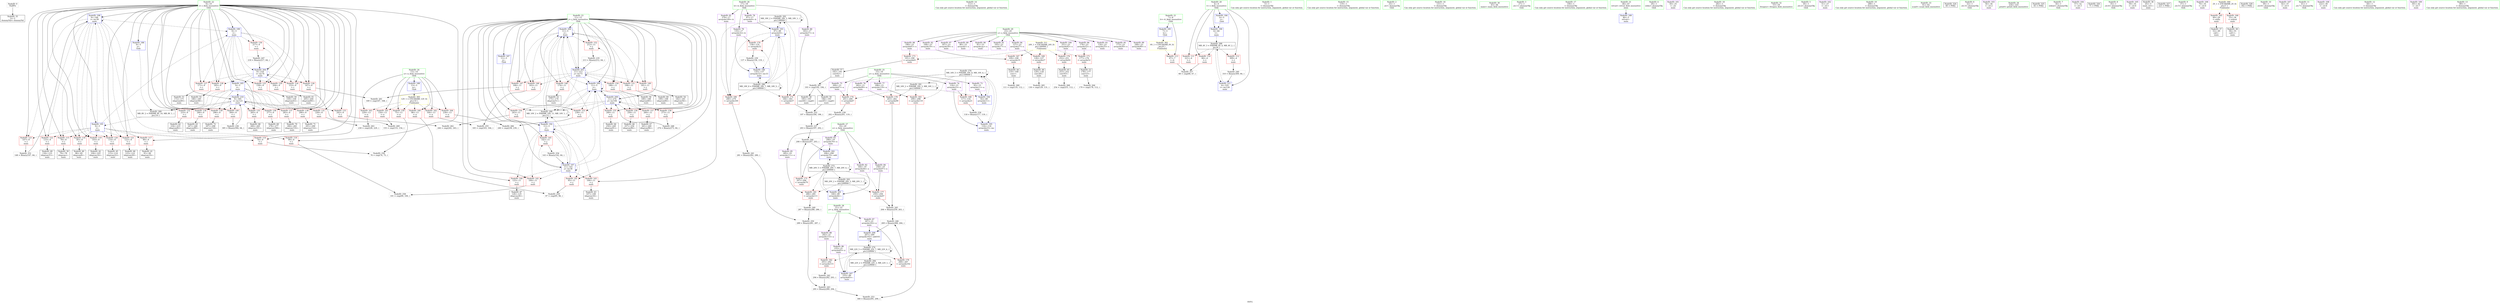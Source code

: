 digraph "SVFG" {
	label="SVFG";

	Node0x55d3914adc20 [shape=record,color=grey,label="{NodeID: 0\nNullPtr}"];
	Node0x55d3914adc20 -> Node0x55d39148fc40[style=solid];
	Node0x55d3914be580 [shape=record,color=grey,label="{NodeID: 263\n230 = cmp(228, 229, )\n}"];
	Node0x55d3914b6ec0 [shape=record,color=red,label="{NodeID: 180\n280\<--279\n\<--arrayidx109\nmain\n}"];
	Node0x55d3914b6ec0 -> Node0x55d3914b30b0[style=solid];
	Node0x55d3914ae410 [shape=record,color=purple,label="{NodeID: 97\n187\<--23\narrayidx59\<--s\nmain\n}"];
	Node0x55d39148bc50 [shape=record,color=green,label="{NodeID: 14\n112\<--1\n\<--dummyObj\nCan only get source location for instruction, argument, global var or function.}"];
	Node0x55d3914b1c00 [shape=record,color=blue,label="{NodeID: 194\n92\<--89\narrayidx11\<--\nmain\n}"];
	Node0x55d3914b1c00 -> Node0x55d3914c9fa0[style=dashed];
	Node0x55d3914aef70 [shape=record,color=red,label="{NodeID: 111\n221\<--4\n\<--t\nmain\n}"];
	Node0x55d39148f570 [shape=record,color=green,label="{NodeID: 28\n21\<--22\ny\<--y_field_insensitive\nGlob }"];
	Node0x55d39148f570 -> Node0x55d3914b1240[style=solid];
	Node0x55d39148f570 -> Node0x55d3914b1310[style=solid];
	Node0x55d39148f570 -> Node0x55d3914b13e0[style=solid];
	Node0x55d3914ceaa0 [shape=record,color=black,label="{NodeID: 291\nMR_16V_2 = PHI(MR_16V_3, MR_16V_1, )\npts\{160000 \}\n}"];
	Node0x55d3914ceaa0 -> Node0x55d3914b69e0[style=dashed];
	Node0x55d3914ceaa0 -> Node0x55d3914b6d20[style=dashed];
	Node0x55d3914ceaa0 -> Node0x55d3914b7130[style=dashed];
	Node0x55d3914ceaa0 -> Node0x55d3914b1c00[style=dashed];
	Node0x55d3914ceaa0 -> Node0x55d3914ceaa0[style=dashed];
	Node0x55d3914b2760 [shape=record,color=blue,label="{NodeID: 208\n267\<--269\narrayidx102\<--add103\nmain\n}"];
	Node0x55d3914b2760 -> Node0x55d3914c95a0[style=dashed];
	Node0x55d3914b4210 [shape=record,color=red,label="{NodeID: 125\n158\<--9\n\<--i\nmain\n}"];
	Node0x55d3914b4210 -> Node0x55d3914af500[style=solid];
	Node0x55d3914ade60 [shape=record,color=black,label="{NodeID: 42\n104\<--103\nidxprom16\<--\nmain\n}"];
	Node0x55d3914d2a40 [shape=record,color=yellow,style=double,label="{NodeID: 305\n12V_1 = ENCHI(MR_12V_0)\npts\{14 \}\nFun[main]}"];
	Node0x55d3914d2a40 -> Node0x55d3914b5db0[style=dashed];
	Node0x55d3914d2a40 -> Node0x55d3914b5e80[style=dashed];
	Node0x55d3914d2a40 -> Node0x55d3914b5f50[style=dashed];
	Node0x55d3914d2a40 -> Node0x55d3914b6020[style=dashed];
	Node0x55d3914d2a40 -> Node0x55d3914b60f0[style=dashed];
	Node0x55d3914d2a40 -> Node0x55d3914b61c0[style=dashed];
	Node0x55d3914b4d70 [shape=record,color=red,label="{NodeID: 139\n296\<--9\n\<--i\nmain\n}"];
	Node0x55d3914b4d70 -> Node0x55d3914b06e0[style=solid];
	Node0x55d3914af9e0 [shape=record,color=black,label="{NodeID: 56\n189\<--188\nidxprom60\<--\nmain\n}"];
	Node0x55d3914bacf0 [shape=record,color=grey,label="{NodeID: 236\n305 = Binary(304, 64, )\n}"];
	Node0x55d3914bacf0 -> Node0x55d3914b2900[style=solid];
	Node0x55d3914b58d0 [shape=record,color=red,label="{NodeID: 153\n238\<--11\n\<--j\nmain\n}"];
	Node0x55d3914b58d0 -> Node0x55d3914bea00[style=solid];
	Node0x55d3914b0540 [shape=record,color=black,label="{NodeID: 70\n284\<--283\nidxprom110\<--\nmain\n}"];
	Node0x55d3914bd200 [shape=record,color=grey,label="{NodeID: 250\n289 = Binary(281, 287, )\n}"];
	Node0x55d3914bd200 -> Node0x55d3914b33b0[style=solid];
	Node0x55d3914b6430 [shape=record,color=red,label="{NodeID: 167\n109\<--108\n\<--arrayidx19\nmain\n}"];
	Node0x55d3914b6430 -> Node0x55d3914ae000[style=solid];
	Node0x55d3914b10a0 [shape=record,color=purple,label="{NodeID: 84\n258\<--19\narrayidx97\<--x\nmain\n}"];
	Node0x55d3914b10a0 -> Node0x55d3914b6c50[style=solid];
	Node0x55d39148e7a0 [shape=record,color=green,label="{NodeID: 1\n5\<--1\n\<--dummyObj\nCan only get source location for instruction, argument, global var or function.}"];
	Node0x55d3914be700 [shape=record,color=grey,label="{NodeID: 264\n179 = cmp(178, 112, )\n}"];
	Node0x55d3914b6f90 [shape=record,color=red,label="{NodeID: 181\n286\<--285\n\<--arrayidx111\nmain\n}"];
	Node0x55d3914b6f90 -> Node0x55d3914bd080[style=solid];
	Node0x55d3914ae4e0 [shape=record,color=purple,label="{NodeID: 98\n190\<--23\narrayidx61\<--s\nmain\n}"];
	Node0x55d3914ae4e0 -> Node0x55d3914b6910[style=solid];
	Node0x55d39148bd50 [shape=record,color=green,label="{NodeID: 15\n119\<--1\n\<--dummyObj\nCan only get source location for instruction, argument, global var or function.}"];
	Node0x55d3914b1cd0 [shape=record,color=blue,label="{NodeID: 195\n116\<--118\narrayidx23\<--inc\nmain\n}"];
	Node0x55d3914b1cd0 -> Node0x55d3914c9fa0[style=dashed];
	Node0x55d3914af040 [shape=record,color=red,label="{NodeID: 112\n309\<--4\n\<--t\nmain\n}"];
	Node0x55d3914af040 -> Node0x55d3914b2f30[style=solid];
	Node0x55d39148f670 [shape=record,color=green,label="{NodeID: 29\n23\<--24\ns\<--s_field_insensitive\nGlob }"];
	Node0x55d39148f670 -> Node0x55d3914b14b0[style=solid];
	Node0x55d39148f670 -> Node0x55d3914b1580[style=solid];
	Node0x55d39148f670 -> Node0x55d3914b1650[style=solid];
	Node0x55d39148f670 -> Node0x55d3914b1720[style=solid];
	Node0x55d39148f670 -> Node0x55d3914b17f0[style=solid];
	Node0x55d39148f670 -> Node0x55d3914b18c0[style=solid];
	Node0x55d39148f670 -> Node0x55d3914b1990[style=solid];
	Node0x55d39148f670 -> Node0x55d3914ae340[style=solid];
	Node0x55d39148f670 -> Node0x55d3914ae410[style=solid];
	Node0x55d39148f670 -> Node0x55d3914ae4e0[style=solid];
	Node0x55d39148f670 -> Node0x55d3914ae5b0[style=solid];
	Node0x55d39148f670 -> Node0x55d3914ae680[style=solid];
	Node0x55d3914cefa0 [shape=record,color=black,label="{NodeID: 292\nMR_18V_2 = PHI(MR_18V_3, MR_18V_1, )\npts\{180000 \}\n}"];
	Node0x55d3914cefa0 -> Node0x55d3914b6840[style=dashed];
	Node0x55d3914cefa0 -> Node0x55d3914b6ec0[style=dashed];
	Node0x55d3914cefa0 -> Node0x55d3914b1b30[style=dashed];
	Node0x55d3914cefa0 -> Node0x55d3914cefa0[style=dashed];
	Node0x55d3914b2830 [shape=record,color=blue,label="{NodeID: 209\n11\<--274\nj\<--inc106\nmain\n}"];
	Node0x55d3914b2830 -> Node0x55d3914b58d0[style=dashed];
	Node0x55d3914b2830 -> Node0x55d3914b59a0[style=dashed];
	Node0x55d3914b2830 -> Node0x55d3914b5a70[style=dashed];
	Node0x55d3914b2830 -> Node0x55d3914b5b40[style=dashed];
	Node0x55d3914b2830 -> Node0x55d3914b5c10[style=dashed];
	Node0x55d3914b2830 -> Node0x55d3914b5ce0[style=dashed];
	Node0x55d3914b2830 -> Node0x55d3914b25c0[style=dashed];
	Node0x55d3914b2830 -> Node0x55d3914b2830[style=dashed];
	Node0x55d3914b2830 -> Node0x55d3914ce5a0[style=dashed];
	Node0x55d3914b42e0 [shape=record,color=red,label="{NodeID: 126\n167\<--9\n\<--i\nmain\n}"];
	Node0x55d3914b42e0 -> Node0x55d3914be280[style=solid];
	Node0x55d3914adf30 [shape=record,color=black,label="{NodeID: 43\n107\<--106\nidxprom18\<--\nmain\n}"];
	Node0x55d3914b4e40 [shape=record,color=red,label="{NodeID: 140\n304\<--9\n\<--i\nmain\n}"];
	Node0x55d3914b4e40 -> Node0x55d3914bacf0[style=solid];
	Node0x55d3914afab0 [shape=record,color=black,label="{NodeID: 57\n192\<--191\nconv62\<--\nmain\n}"];
	Node0x55d3914afab0 -> Node0x55d3914beb80[style=solid];
	Node0x55d3914b2ab0 [shape=record,color=grey,label="{NodeID: 237\n203 = Binary(197, 202, )\n}"];
	Node0x55d3914b2ab0 -> Node0x55d3914b3530[style=solid];
	Node0x55d3914b59a0 [shape=record,color=red,label="{NodeID: 154\n243\<--11\n\<--j\nmain\n}"];
	Node0x55d3914b59a0 -> Node0x55d3914be400[style=solid];
	Node0x55d3914b0610 [shape=record,color=black,label="{NodeID: 71\n291\<--290\nidxprom114\<--\nmain\n}"];
	Node0x55d3914bd380 [shape=record,color=grey,label="{NodeID: 251\n148 = Binary(147, 64, )\n}"];
	Node0x55d3914bd380 -> Node0x55d3914b1f40[style=solid];
	Node0x55d3914b6500 [shape=record,color=red,label="{NodeID: 168\n117\<--116\n\<--arrayidx23\nmain\n}"];
	Node0x55d3914b6500 -> Node0x55d3914ba9f0[style=solid];
	Node0x55d3914b1170 [shape=record,color=purple,label="{NodeID: 85\n285\<--19\narrayidx111\<--x\nmain\n}"];
	Node0x55d3914b1170 -> Node0x55d3914b6f90[style=solid];
	Node0x55d39148ebc0 [shape=record,color=green,label="{NodeID: 2\n25\<--1\n.str\<--dummyObj\nGlob }"];
	Node0x55d3914be880 [shape=record,color=grey,label="{NodeID: 265\n130 = cmp(129, 131, )\n}"];
	Node0x55d3914b7060 [shape=record,color=red,label="{NodeID: 182\n293\<--292\n\<--arrayidx115\nmain\n}"];
	Node0x55d3914b7060 -> Node0x55d3914b3230[style=solid];
	Node0x55d3914ae5b0 [shape=record,color=purple,label="{NodeID: 99\n248\<--23\narrayidx90\<--s\nmain\n}"];
	Node0x55d39148be50 [shape=record,color=green,label="{NodeID: 16\n131\<--1\n\<--dummyObj\nCan only get source location for instruction, argument, global var or function.}"];
	Node0x55d3914b1da0 [shape=record,color=blue,label="{NodeID: 196\n135\<--137\narrayidx32\<--inc33\nmain\n}"];
	Node0x55d3914b1da0 -> Node0x55d3914d07a0[style=dashed];
	Node0x55d3914af110 [shape=record,color=red,label="{NodeID: 113\n67\<--7\n\<--tt\nmain\n}"];
	Node0x55d3914af110 -> Node0x55d3914bdc80[style=solid];
	Node0x55d39148f770 [shape=record,color=green,label="{NodeID: 30\n43\<--44\nmain\<--main_field_insensitive\n}"];
	Node0x55d3914cf4a0 [shape=record,color=black,label="{NodeID: 293\nMR_20V_2 = PHI(MR_20V_3, MR_20V_1, )\npts\{200000 \}\n}"];
	Node0x55d3914cf4a0 -> Node0x55d3914b6c50[style=dashed];
	Node0x55d3914cf4a0 -> Node0x55d3914b6f90[style=dashed];
	Node0x55d3914cf4a0 -> Node0x55d3914b21b0[style=dashed];
	Node0x55d3914cf4a0 -> Node0x55d3914cf4a0[style=dashed];
	Node0x55d3914b2900 [shape=record,color=blue,label="{NodeID: 210\n9\<--305\ni\<--inc123\nmain\n}"];
	Node0x55d3914b2900 -> Node0x55d3914b46f0[style=dashed];
	Node0x55d3914b2900 -> Node0x55d3914b47c0[style=dashed];
	Node0x55d3914b2900 -> Node0x55d3914b4890[style=dashed];
	Node0x55d3914b2900 -> Node0x55d3914b4960[style=dashed];
	Node0x55d3914b2900 -> Node0x55d3914b4a30[style=dashed];
	Node0x55d3914b2900 -> Node0x55d3914b4b00[style=dashed];
	Node0x55d3914b2900 -> Node0x55d3914b4bd0[style=dashed];
	Node0x55d3914b2900 -> Node0x55d3914b4ca0[style=dashed];
	Node0x55d3914b2900 -> Node0x55d3914b4d70[style=dashed];
	Node0x55d3914b2900 -> Node0x55d3914b4e40[style=dashed];
	Node0x55d3914b2900 -> Node0x55d3914b2900[style=dashed];
	Node0x55d3914b2900 -> Node0x55d3914ce0a0[style=dashed];
	Node0x55d3914b43b0 [shape=record,color=red,label="{NodeID: 127\n171\<--9\n\<--i\nmain\n}"];
	Node0x55d3914b43b0 -> Node0x55d3914af5d0[style=solid];
	Node0x55d3914ae000 [shape=record,color=black,label="{NodeID: 44\n110\<--109\nconv\<--\nmain\n}"];
	Node0x55d3914ae000 -> Node0x55d3914be100[style=solid];
	Node0x55d3914b4f10 [shape=record,color=red,label="{NodeID: 141\n95\<--11\n\<--j\nmain\n}"];
	Node0x55d3914b4f10 -> Node0x55d3914bdf80[style=solid];
	Node0x55d3914afb80 [shape=record,color=black,label="{NodeID: 58\n195\<--193\nconv64\<--cmp63\nmain\n}"];
	Node0x55d3914b2c30 [shape=record,color=grey,label="{NodeID: 238\n202 = Binary(201, 119, )\n}"];
	Node0x55d3914b2c30 -> Node0x55d3914b2ab0[style=solid];
	Node0x55d3914b5a70 [shape=record,color=red,label="{NodeID: 155\n249\<--11\n\<--j\nmain\n}"];
	Node0x55d3914b5a70 -> Node0x55d3914b0060[style=solid];
	Node0x55d3914b06e0 [shape=record,color=black,label="{NodeID: 72\n297\<--296\nidxprom118\<--\nmain\n}"];
	Node0x55d3914bd500 [shape=record,color=grey,label="{NodeID: 252\n197 = Binary(184, 196, )\n}"];
	Node0x55d3914bd500 -> Node0x55d3914b2ab0[style=solid];
	Node0x55d3914b65d0 [shape=record,color=red,label="{NodeID: 169\n128\<--127\n\<--arrayidx27\nmain\n}"];
	Node0x55d3914b65d0 -> Node0x55d3914af360[style=solid];
	Node0x55d3914b1240 [shape=record,color=purple,label="{NodeID: 86\n235\<--21\narrayidx83\<--y\nmain\n}"];
	Node0x55d3914b1240 -> Node0x55d3914b2690[style=solid];
	Node0x55d3914ad340 [shape=record,color=green,label="{NodeID: 3\n27\<--1\n.str.1\<--dummyObj\nGlob }"];
	Node0x55d3914bea00 [shape=record,color=grey,label="{NodeID: 266\n240 = cmp(238, 239, )\n}"];
	Node0x55d3914b7130 [shape=record,color=red,label="{NodeID: 183\n299\<--298\n\<--arrayidx119\nmain\n}"];
	Node0x55d3914b7130 -> Node0x55d3914bd680[style=solid];
	Node0x55d3914ae680 [shape=record,color=purple,label="{NodeID: 100\n251\<--23\narrayidx92\<--s\nmain\n}"];
	Node0x55d3914ae680 -> Node0x55d3914b6b80[style=solid];
	Node0x55d39148bf50 [shape=record,color=green,label="{NodeID: 17\n194\<--1\n\<--dummyObj\nCan only get source location for instruction, argument, global var or function.}"];
	Node0x55d3914b1e70 [shape=record,color=blue,label="{NodeID: 197\n11\<--143\nj\<--inc36\nmain\n}"];
	Node0x55d3914b1e70 -> Node0x55d3914b4f10[style=dashed];
	Node0x55d3914b1e70 -> Node0x55d3914b4fe0[style=dashed];
	Node0x55d3914b1e70 -> Node0x55d3914b50b0[style=dashed];
	Node0x55d3914b1e70 -> Node0x55d3914b5180[style=dashed];
	Node0x55d3914b1e70 -> Node0x55d3914b5250[style=dashed];
	Node0x55d3914b1e70 -> Node0x55d3914b1a60[style=dashed];
	Node0x55d3914b1e70 -> Node0x55d3914b1e70[style=dashed];
	Node0x55d3914b1e70 -> Node0x55d3914b20e0[style=dashed];
	Node0x55d3914b1e70 -> Node0x55d3914b25c0[style=dashed];
	Node0x55d3914b1e70 -> Node0x55d3914ce5a0[style=dashed];
	Node0x55d3914af1e0 [shape=record,color=red,label="{NodeID: 114\n74\<--9\n\<--i\nmain\n}"];
	Node0x55d3914af1e0 -> Node0x55d3914bdb00[style=solid];
	Node0x55d39148f870 [shape=record,color=green,label="{NodeID: 31\n46\<--47\nretval\<--retval_field_insensitive\nmain\n}"];
	Node0x55d39148f870 -> Node0x55d3914b76a0[style=solid];
	Node0x55d3914cf9a0 [shape=record,color=black,label="{NodeID: 294\nMR_22V_2 = PHI(MR_22V_3, MR_22V_1, )\npts\{220000 \}\n}"];
	Node0x55d3914cf9a0 -> Node0x55d3914b2690[style=dashed];
	Node0x55d3914cf9a0 -> Node0x55d3914cf9a0[style=dashed];
	Node0x55d3914b29d0 [shape=record,color=blue,label="{NodeID: 211\n4\<--310\nt\<--inc126\nmain\n}"];
	Node0x55d3914b29d0 -> Node0x55d3914cdba0[style=dashed];
	Node0x55d3914b4480 [shape=record,color=red,label="{NodeID: 128\n185\<--9\n\<--i\nmain\n}"];
	Node0x55d3914b4480 -> Node0x55d3914af910[style=solid];
	Node0x55d3914ae0d0 [shape=record,color=black,label="{NodeID: 45\n115\<--114\nidxprom22\<--\nmain\n}"];
	Node0x55d3914b4fe0 [shape=record,color=red,label="{NodeID: 142\n100\<--11\n\<--j\nmain\n}"];
	Node0x55d3914b4fe0 -> Node0x55d3914bde00[style=solid];
	Node0x55d3914afc50 [shape=record,color=black,label="{NodeID: 59\n196\<--193\nconv65\<--cmp63\nmain\n}"];
	Node0x55d3914afc50 -> Node0x55d3914bd500[style=solid];
	Node0x55d3914b2db0 [shape=record,color=grey,label="{NodeID: 239\n137 = Binary(136, 119, )\n}"];
	Node0x55d3914b2db0 -> Node0x55d3914b1da0[style=solid];
	Node0x55d3914b5b40 [shape=record,color=red,label="{NodeID: 156\n256\<--11\n\<--j\nmain\n}"];
	Node0x55d3914b5b40 -> Node0x55d3914b0200[style=solid];
	Node0x55d3914b07b0 [shape=record,color=purple,label="{NodeID: 73\n92\<--15\narrayidx11\<--a\nmain\n}"];
	Node0x55d3914b07b0 -> Node0x55d3914b1c00[style=solid];
	Node0x55d3914bd680 [shape=record,color=grey,label="{NodeID: 253\n300 = Binary(295, 299, )\n}"];
	Node0x55d3914b66a0 [shape=record,color=red,label="{NodeID: 170\n136\<--135\n\<--arrayidx32\nmain\n}"];
	Node0x55d3914b66a0 -> Node0x55d3914b2db0[style=solid];
	Node0x55d3914b1310 [shape=record,color=purple,label="{NodeID: 87\n267\<--21\narrayidx102\<--y\nmain\n}"];
	Node0x55d3914b1310 -> Node0x55d3914b6df0[style=solid];
	Node0x55d3914b1310 -> Node0x55d3914b2760[style=solid];
	Node0x55d3914907d0 [shape=record,color=green,label="{NodeID: 4\n29\<--1\nstdin\<--dummyObj\nGlob }"];
	Node0x55d3914beb80 [shape=record,color=grey,label="{NodeID: 267\n193 = cmp(192, 194, )\n}"];
	Node0x55d3914beb80 -> Node0x55d3914afb80[style=solid];
	Node0x55d3914beb80 -> Node0x55d3914afc50[style=solid];
	Node0x55d3914b7200 [shape=record,color=blue,label="{NodeID: 184\n4\<--5\nt\<--\nGlob }"];
	Node0x55d3914b7200 -> Node0x55d3914b7770[style=dashed];
	Node0x55d3914ae750 [shape=record,color=purple,label="{NodeID: 101\n50\<--25\n\<--.str\nmain\n}"];
	Node0x55d39148c050 [shape=record,color=green,label="{NodeID: 18\n282\<--1\n\<--dummyObj\nCan only get source location for instruction, argument, global var or function.}"];
	Node0x55d3914b1f40 [shape=record,color=blue,label="{NodeID: 198\n9\<--148\ni\<--inc38\nmain\n}"];
	Node0x55d3914b1f40 -> Node0x55d3914af1e0[style=dashed];
	Node0x55d3914b1f40 -> Node0x55d3914af2b0[style=dashed];
	Node0x55d3914b1f40 -> Node0x55d3914b3ac0[style=dashed];
	Node0x55d3914b1f40 -> Node0x55d3914b3b90[style=dashed];
	Node0x55d3914b1f40 -> Node0x55d3914b3c60[style=dashed];
	Node0x55d3914b1f40 -> Node0x55d3914b3d30[style=dashed];
	Node0x55d3914b1f40 -> Node0x55d3914b3e00[style=dashed];
	Node0x55d3914b1f40 -> Node0x55d3914b3ed0[style=dashed];
	Node0x55d3914b1f40 -> Node0x55d3914b3fa0[style=dashed];
	Node0x55d3914b1f40 -> Node0x55d3914b4070[style=dashed];
	Node0x55d3914b1f40 -> Node0x55d3914b1f40[style=dashed];
	Node0x55d3914b1f40 -> Node0x55d3914b2010[style=dashed];
	Node0x55d3914af2b0 [shape=record,color=red,label="{NodeID: 115\n78\<--9\n\<--i\nmain\n}"];
	Node0x55d3914af2b0 -> Node0x55d3914adcb0[style=solid];
	Node0x55d39148f940 [shape=record,color=green,label="{NodeID: 32\n53\<--54\nfreopen\<--freopen_field_insensitive\n}"];
	Node0x55d3914b4550 [shape=record,color=red,label="{NodeID: 129\n204\<--9\n\<--i\nmain\n}"];
	Node0x55d3914b4550 -> Node0x55d3914afdf0[style=solid];
	Node0x55d3914ae1a0 [shape=record,color=black,label="{NodeID: 46\n123\<--122\nidxprom24\<--\nmain\n}"];
	Node0x55d3914b50b0 [shape=record,color=red,label="{NodeID: 143\n106\<--11\n\<--j\nmain\n}"];
	Node0x55d3914b50b0 -> Node0x55d3914adf30[style=solid];
	Node0x55d3914afd20 [shape=record,color=black,label="{NodeID: 60\n199\<--198\nidxprom66\<--\nmain\n}"];
	Node0x55d3914b2f30 [shape=record,color=grey,label="{NodeID: 240\n310 = Binary(309, 64, )\n}"];
	Node0x55d3914b2f30 -> Node0x55d3914b29d0[style=solid];
	Node0x55d3914b5c10 [shape=record,color=red,label="{NodeID: 157\n260\<--11\n\<--j\nmain\n}"];
	Node0x55d3914b5c10 -> Node0x55d3914b02d0[style=solid];
	Node0x55d3914b0880 [shape=record,color=purple,label="{NodeID: 74\n116\<--15\narrayidx23\<--a\nmain\n}"];
	Node0x55d3914b0880 -> Node0x55d3914b6500[style=solid];
	Node0x55d3914b0880 -> Node0x55d3914b1cd0[style=solid];
	Node0x55d3914bd800 [shape=record,color=grey,label="{NodeID: 254\n143 = Binary(142, 64, )\n}"];
	Node0x55d3914bd800 -> Node0x55d3914b1e70[style=solid];
	Node0x55d3914b6770 [shape=record,color=red,label="{NodeID: 171\n177\<--176\n\<--arrayidx52\nmain\n}"];
	Node0x55d3914b6770 -> Node0x55d3914af770[style=solid];
	Node0x55d3914b13e0 [shape=record,color=purple,label="{NodeID: 88\n292\<--21\narrayidx115\<--y\nmain\n}"];
	Node0x55d3914b13e0 -> Node0x55d3914b7060[style=solid];
	Node0x55d391490860 [shape=record,color=green,label="{NodeID: 5\n30\<--1\n.str.2\<--dummyObj\nGlob }"];
	Node0x55d3914bed00 [shape=record,color=grey,label="{NodeID: 268\n254 = cmp(253, 112, )\n}"];
	Node0x55d3914b72d0 [shape=record,color=blue,label="{NodeID: 185\n7\<--5\ntt\<--\nGlob }"];
	Node0x55d3914b72d0 -> Node0x55d3914d27a0[style=dashed];
	Node0x55d3914ae820 [shape=record,color=purple,label="{NodeID: 102\n51\<--27\n\<--.str.1\nmain\n}"];
	Node0x55d39148c150 [shape=record,color=green,label="{NodeID: 19\n288\<--1\n\<--dummyObj\nCan only get source location for instruction, argument, global var or function.}"];
	Node0x55d3914b2010 [shape=record,color=blue,label="{NodeID: 199\n9\<--5\ni\<--\nmain\n}"];
	Node0x55d3914b2010 -> Node0x55d3914b4140[style=dashed];
	Node0x55d3914b2010 -> Node0x55d3914b4210[style=dashed];
	Node0x55d3914b2010 -> Node0x55d3914b42e0[style=dashed];
	Node0x55d3914b2010 -> Node0x55d3914b43b0[style=dashed];
	Node0x55d3914b2010 -> Node0x55d3914b4480[style=dashed];
	Node0x55d3914b2010 -> Node0x55d3914b4550[style=dashed];
	Node0x55d3914b2010 -> Node0x55d3914b4620[style=dashed];
	Node0x55d3914b2010 -> Node0x55d3914b2420[style=dashed];
	Node0x55d3914b2010 -> Node0x55d3914b24f0[style=dashed];
	Node0x55d3914b3ac0 [shape=record,color=red,label="{NodeID: 116\n85\<--9\n\<--i\nmain\n}"];
	Node0x55d3914b3ac0 -> Node0x55d3914add40[style=solid];
	Node0x55d39148fa40 [shape=record,color=green,label="{NodeID: 33\n61\<--62\nscanf\<--scanf_field_insensitive\n}"];
	Node0x55d3914d07a0 [shape=record,color=black,label="{NodeID: 296\nMR_18V_8 = PHI(MR_18V_7, MR_18V_5, )\npts\{180000 \}\n}"];
	Node0x55d3914d07a0 -> Node0x55d3914b66a0[style=dashed];
	Node0x55d3914d07a0 -> Node0x55d3914b6840[style=dashed];
	Node0x55d3914d07a0 -> Node0x55d3914b6ec0[style=dashed];
	Node0x55d3914d07a0 -> Node0x55d3914b1b30[style=dashed];
	Node0x55d3914d07a0 -> Node0x55d3914b1da0[style=dashed];
	Node0x55d3914d07a0 -> Node0x55d3914cefa0[style=dashed];
	Node0x55d3914d07a0 -> Node0x55d3914d07a0[style=dashed];
	Node0x55d3914b4620 [shape=record,color=red,label="{NodeID: 130\n217\<--9\n\<--i\nmain\n}"];
	Node0x55d3914b4620 -> Node0x55d3914b39b0[style=solid];
	Node0x55d3914ae270 [shape=record,color=black,label="{NodeID: 47\n126\<--125\nidxprom26\<--\nmain\n}"];
	Node0x55d3914b5180 [shape=record,color=red,label="{NodeID: 144\n125\<--11\n\<--j\nmain\n}"];
	Node0x55d3914b5180 -> Node0x55d3914ae270[style=solid];
	Node0x55d3914afdf0 [shape=record,color=black,label="{NodeID: 61\n205\<--204\nidxprom69\<--\nmain\n}"];
	Node0x55d3911da160 [shape=record,color=black,label="{NodeID: 324\n60 = PHI()\n}"];
	Node0x55d3914b30b0 [shape=record,color=grey,label="{NodeID: 241\n281 = Binary(282, 280, )\n}"];
	Node0x55d3914b30b0 -> Node0x55d3914bd200[style=solid];
	Node0x55d3914b5ce0 [shape=record,color=red,label="{NodeID: 158\n273\<--11\n\<--j\nmain\n}"];
	Node0x55d3914b5ce0 -> Node0x55d3914bcf00[style=solid];
	Node0x55d3914b0950 [shape=record,color=purple,label="{NodeID: 75\n200\<--15\narrayidx67\<--a\nmain\n}"];
	Node0x55d3914b0950 -> Node0x55d3914b69e0[style=solid];
	Node0x55d3914bd980 [shape=record,color=grey,label="{NodeID: 255\n165 = cmp(163, 164, )\n}"];
	Node0x55d3914b6840 [shape=record,color=red,label="{NodeID: 172\n184\<--183\n\<--arrayidx57\nmain\n}"];
	Node0x55d3914b6840 -> Node0x55d3914bd500[style=solid];
	Node0x55d3914b14b0 [shape=record,color=purple,label="{NodeID: 89\n80\<--23\narrayidx\<--s\nmain\n}"];
	Node0x55d3914ad640 [shape=record,color=green,label="{NodeID: 6\n32\<--1\n.str.3\<--dummyObj\nGlob }"];
	Node0x55d3914bee80 [shape=record,color=grey,label="{NodeID: 269\n155 = cmp(153, 154, )\n}"];
	Node0x55d3914b73a0 [shape=record,color=blue,label="{NodeID: 186\n9\<--5\ni\<--\nGlob }"];
	Node0x55d3914b73a0 -> Node0x55d3914ce0a0[style=dashed];
	Node0x55d3914ae8f0 [shape=record,color=purple,label="{NodeID: 103\n56\<--30\n\<--.str.2\nmain\n}"];
	Node0x55d39148ed70 [shape=record,color=green,label="{NodeID: 20\n4\<--6\nt\<--t_field_insensitive\nGlob }"];
	Node0x55d39148ed70 -> Node0x55d3914aeea0[style=solid];
	Node0x55d39148ed70 -> Node0x55d3914aef70[style=solid];
	Node0x55d39148ed70 -> Node0x55d3914af040[style=solid];
	Node0x55d39148ed70 -> Node0x55d3914b7200[style=solid];
	Node0x55d39148ed70 -> Node0x55d3914b7770[style=solid];
	Node0x55d39148ed70 -> Node0x55d3914b29d0[style=solid];
	Node0x55d3914b20e0 [shape=record,color=blue,label="{NodeID: 200\n11\<--5\nj\<--\nmain\n}"];
	Node0x55d3914b20e0 -> Node0x55d3914b5320[style=dashed];
	Node0x55d3914b20e0 -> Node0x55d3914b53f0[style=dashed];
	Node0x55d3914b20e0 -> Node0x55d3914b54c0[style=dashed];
	Node0x55d3914b20e0 -> Node0x55d3914b5590[style=dashed];
	Node0x55d3914b20e0 -> Node0x55d3914b5660[style=dashed];
	Node0x55d3914b20e0 -> Node0x55d3914b5730[style=dashed];
	Node0x55d3914b20e0 -> Node0x55d3914b5800[style=dashed];
	Node0x55d3914b20e0 -> Node0x55d3914b20e0[style=dashed];
	Node0x55d3914b20e0 -> Node0x55d3914b2350[style=dashed];
	Node0x55d3914b20e0 -> Node0x55d3914b25c0[style=dashed];
	Node0x55d3914b20e0 -> Node0x55d3914ce5a0[style=dashed];
	Node0x55d3914b3b90 [shape=record,color=red,label="{NodeID: 117\n90\<--9\n\<--i\nmain\n}"];
	Node0x55d3914b3b90 -> Node0x55d3914addd0[style=solid];
	Node0x55d39148fb40 [shape=record,color=green,label="{NodeID: 34\n224\<--225\nprintf\<--printf_field_insensitive\n}"];
	Node0x55d3914b46f0 [shape=record,color=red,label="{NodeID: 131\n228\<--9\n\<--i\nmain\n}"];
	Node0x55d3914b46f0 -> Node0x55d3914be580[style=solid];
	Node0x55d3914af360 [shape=record,color=black,label="{NodeID: 48\n129\<--128\nconv28\<--\nmain\n}"];
	Node0x55d3914af360 -> Node0x55d3914be880[style=solid];
	Node0x55d3914d2f80 [shape=record,color=yellow,style=double,label="{NodeID: 311\n24V_1 = ENCHI(MR_24V_0)\npts\{240000 \}\nFun[main]}"];
	Node0x55d3914d2f80 -> Node0x55d3914b6430[style=dashed];
	Node0x55d3914d2f80 -> Node0x55d3914b65d0[style=dashed];
	Node0x55d3914d2f80 -> Node0x55d3914b6770[style=dashed];
	Node0x55d3914d2f80 -> Node0x55d3914b6910[style=dashed];
	Node0x55d3914d2f80 -> Node0x55d3914b6b80[style=dashed];
	Node0x55d3914b5250 [shape=record,color=red,label="{NodeID: 145\n142\<--11\n\<--j\nmain\n}"];
	Node0x55d3914b5250 -> Node0x55d3914bd800[style=solid];
	Node0x55d3914afec0 [shape=record,color=black,label="{NodeID: 62\n234\<--233\nidxprom82\<--\nmain\n}"];
	Node0x55d3914e0940 [shape=record,color=black,label="{NodeID: 325\n83 = PHI()\n}"];
	Node0x55d3914b3230 [shape=record,color=grey,label="{NodeID: 242\n294 = Binary(282, 293, )\n}"];
	Node0x55d3914b3230 -> Node0x55d3914b33b0[style=solid];
	Node0x55d3914b5db0 [shape=record,color=red,label="{NodeID: 159\n75\<--13\n\<--n\nmain\n}"];
	Node0x55d3914b5db0 -> Node0x55d3914bdb00[style=solid];
	Node0x55d3914b0a20 [shape=record,color=purple,label="{NodeID: 76\n262\<--15\narrayidx99\<--a\nmain\n}"];
	Node0x55d3914b0a20 -> Node0x55d3914b6d20[style=solid];
	Node0x55d3914bdb00 [shape=record,color=grey,label="{NodeID: 256\n76 = cmp(74, 75, )\n}"];
	Node0x55d3914b6910 [shape=record,color=red,label="{NodeID: 173\n191\<--190\n\<--arrayidx61\nmain\n}"];
	Node0x55d3914b6910 -> Node0x55d3914afab0[style=solid];
	Node0x55d3914b1580 [shape=record,color=purple,label="{NodeID: 90\n81\<--23\narraydecay\<--s\nmain\n}"];
	Node0x55d3914ad6d0 [shape=record,color=green,label="{NodeID: 7\n34\<--1\nstdout\<--dummyObj\nGlob }"];
	Node0x55d3914b74a0 [shape=record,color=blue,label="{NodeID: 187\n11\<--5\nj\<--\nGlob }"];
	Node0x55d3914b74a0 -> Node0x55d3914ce5a0[style=dashed];
	Node0x55d3914ae9c0 [shape=record,color=purple,label="{NodeID: 104\n57\<--32\n\<--.str.3\nmain\n}"];
	Node0x55d39148ee70 [shape=record,color=green,label="{NodeID: 21\n7\<--8\ntt\<--tt_field_insensitive\nGlob }"];
	Node0x55d39148ee70 -> Node0x55d3914af110[style=solid];
	Node0x55d39148ee70 -> Node0x55d3914b72d0[style=solid];
	Node0x55d3914b21b0 [shape=record,color=blue,label="{NodeID: 201\n160\<--89\narrayidx44\<--\nmain\n}"];
	Node0x55d3914b21b0 -> Node0x55d3914c8ba0[style=dashed];
	Node0x55d3914b3c60 [shape=record,color=red,label="{NodeID: 118\n99\<--9\n\<--i\nmain\n}"];
	Node0x55d3914b3c60 -> Node0x55d3914bde00[style=solid];
	Node0x55d39148fc40 [shape=record,color=black,label="{NodeID: 35\n2\<--3\ndummyVal\<--dummyVal\n}"];
	Node0x55d3914b47c0 [shape=record,color=red,label="{NodeID: 132\n233\<--9\n\<--i\nmain\n}"];
	Node0x55d3914b47c0 -> Node0x55d3914afec0[style=solid];
	Node0x55d3914af430 [shape=record,color=black,label="{NodeID: 49\n134\<--133\nidxprom31\<--\nmain\n}"];
	Node0x55d3914b5320 [shape=record,color=red,label="{NodeID: 146\n163\<--11\n\<--j\nmain\n}"];
	Node0x55d3914b5320 -> Node0x55d3914bd980[style=solid];
	Node0x55d3914aff90 [shape=record,color=black,label="{NodeID: 63\n247\<--246\nidxprom89\<--\nmain\n}"];
	Node0x55d3914e0a40 [shape=record,color=black,label="{NodeID: 326\n71 = PHI()\n}"];
	Node0x55d3914b33b0 [shape=record,color=grey,label="{NodeID: 243\n295 = Binary(289, 294, )\n}"];
	Node0x55d3914b33b0 -> Node0x55d3914bd680[style=solid];
	Node0x55d3914b5e80 [shape=record,color=red,label="{NodeID: 160\n96\<--13\n\<--n\nmain\n}"];
	Node0x55d3914b5e80 -> Node0x55d3914bdf80[style=solid];
	Node0x55d3914b0af0 [shape=record,color=purple,label="{NodeID: 77\n298\<--15\narrayidx119\<--a\nmain\n}"];
	Node0x55d3914b0af0 -> Node0x55d3914b7130[style=solid];
	Node0x55d3914bdc80 [shape=record,color=grey,label="{NodeID: 257\n68 = cmp(66, 67, )\n}"];
	Node0x55d3914b69e0 [shape=record,color=red,label="{NodeID: 174\n201\<--200\n\<--arrayidx67\nmain\n}"];
	Node0x55d3914b69e0 -> Node0x55d3914b2c30[style=solid];
	Node0x55d3914b1650 [shape=record,color=purple,label="{NodeID: 91\n105\<--23\narrayidx17\<--s\nmain\n}"];
	Node0x55d3914ad760 [shape=record,color=green,label="{NodeID: 8\n35\<--1\n.str.4\<--dummyObj\nGlob }"];
	Node0x55d3914b75a0 [shape=record,color=blue,label="{NodeID: 188\n13\<--5\nn\<--\nGlob }"];
	Node0x55d3914b75a0 -> Node0x55d3914d2a40[style=dashed];
	Node0x55d3914aea90 [shape=record,color=purple,label="{NodeID: 105\n59\<--35\n\<--.str.4\nmain\n}"];
	Node0x55d39148ef70 [shape=record,color=green,label="{NodeID: 22\n9\<--10\ni\<--i_field_insensitive\nGlob }"];
	Node0x55d39148ef70 -> Node0x55d3914af1e0[style=solid];
	Node0x55d39148ef70 -> Node0x55d3914af2b0[style=solid];
	Node0x55d39148ef70 -> Node0x55d3914b3ac0[style=solid];
	Node0x55d39148ef70 -> Node0x55d3914b3b90[style=solid];
	Node0x55d39148ef70 -> Node0x55d3914b3c60[style=solid];
	Node0x55d39148ef70 -> Node0x55d3914b3d30[style=solid];
	Node0x55d39148ef70 -> Node0x55d3914b3e00[style=solid];
	Node0x55d39148ef70 -> Node0x55d3914b3ed0[style=solid];
	Node0x55d39148ef70 -> Node0x55d3914b3fa0[style=solid];
	Node0x55d39148ef70 -> Node0x55d3914b4070[style=solid];
	Node0x55d39148ef70 -> Node0x55d3914b4140[style=solid];
	Node0x55d39148ef70 -> Node0x55d3914b4210[style=solid];
	Node0x55d39148ef70 -> Node0x55d3914b42e0[style=solid];
	Node0x55d39148ef70 -> Node0x55d3914b43b0[style=solid];
	Node0x55d39148ef70 -> Node0x55d3914b4480[style=solid];
	Node0x55d39148ef70 -> Node0x55d3914b4550[style=solid];
	Node0x55d39148ef70 -> Node0x55d3914b4620[style=solid];
	Node0x55d39148ef70 -> Node0x55d3914b46f0[style=solid];
	Node0x55d39148ef70 -> Node0x55d3914b47c0[style=solid];
	Node0x55d39148ef70 -> Node0x55d3914b4890[style=solid];
	Node0x55d39148ef70 -> Node0x55d3914b4960[style=solid];
	Node0x55d39148ef70 -> Node0x55d3914b4a30[style=solid];
	Node0x55d39148ef70 -> Node0x55d3914b4b00[style=solid];
	Node0x55d39148ef70 -> Node0x55d3914b4bd0[style=solid];
	Node0x55d39148ef70 -> Node0x55d3914b4ca0[style=solid];
	Node0x55d39148ef70 -> Node0x55d3914b4d70[style=solid];
	Node0x55d39148ef70 -> Node0x55d3914b4e40[style=solid];
	Node0x55d39148ef70 -> Node0x55d3914b73a0[style=solid];
	Node0x55d39148ef70 -> Node0x55d3914b7840[style=solid];
	Node0x55d39148ef70 -> Node0x55d3914b1f40[style=solid];
	Node0x55d39148ef70 -> Node0x55d3914b2010[style=solid];
	Node0x55d39148ef70 -> Node0x55d3914b2420[style=solid];
	Node0x55d39148ef70 -> Node0x55d3914b24f0[style=solid];
	Node0x55d39148ef70 -> Node0x55d3914b2900[style=solid];
	Node0x55d3914b2280 [shape=record,color=blue,label="{NodeID: 202\n206\<--208\narrayidx70\<--add\nmain\n}"];
	Node0x55d3914b2280 -> Node0x55d3914c8ba0[style=dashed];
	Node0x55d3914b3d30 [shape=record,color=red,label="{NodeID: 119\n103\<--9\n\<--i\nmain\n}"];
	Node0x55d3914b3d30 -> Node0x55d3914ade60[style=solid];
	Node0x55d39148fd40 [shape=record,color=black,label="{NodeID: 36\n45\<--5\nmain_ret\<--\nmain\n}"];
	Node0x55d3914b4890 [shape=record,color=red,label="{NodeID: 133\n242\<--9\n\<--i\nmain\n}"];
	Node0x55d3914b4890 -> Node0x55d3914be400[style=solid];
	Node0x55d3914af500 [shape=record,color=black,label="{NodeID: 50\n159\<--158\nidxprom43\<--\nmain\n}"];
	Node0x55d3914b53f0 [shape=record,color=red,label="{NodeID: 147\n168\<--11\n\<--j\nmain\n}"];
	Node0x55d3914b53f0 -> Node0x55d3914be280[style=solid];
	Node0x55d3914b0060 [shape=record,color=black,label="{NodeID: 64\n250\<--249\nidxprom91\<--\nmain\n}"];
	Node0x55d3914e0b40 [shape=record,color=black,label="{NodeID: 327\n223 = PHI()\n}"];
	Node0x55d3914b3530 [shape=record,color=grey,label="{NodeID: 244\n208 = Binary(207, 203, )\n}"];
	Node0x55d3914b3530 -> Node0x55d3914b2280[style=solid];
	Node0x55d3914b5f50 [shape=record,color=red,label="{NodeID: 161\n154\<--13\n\<--n\nmain\n}"];
	Node0x55d3914b5f50 -> Node0x55d3914bee80[style=solid];
	Node0x55d3914b0bc0 [shape=record,color=purple,label="{NodeID: 78\n87\<--17\narrayidx9\<--b\nmain\n}"];
	Node0x55d3914b0bc0 -> Node0x55d3914b1b30[style=solid];
	Node0x55d3914bde00 [shape=record,color=grey,label="{NodeID: 258\n101 = cmp(99, 100, )\n}"];
	Node0x55d3914b6ab0 [shape=record,color=red,label="{NodeID: 175\n207\<--206\n\<--arrayidx70\nmain\n}"];
	Node0x55d3914b6ab0 -> Node0x55d3914b3530[style=solid];
	Node0x55d3914b1720 [shape=record,color=purple,label="{NodeID: 92\n108\<--23\narrayidx19\<--s\nmain\n}"];
	Node0x55d3914b1720 -> Node0x55d3914b6430[style=solid];
	Node0x55d3914ad7f0 [shape=record,color=green,label="{NodeID: 9\n37\<--1\n.str.5\<--dummyObj\nGlob }"];
	Node0x55d3914c8ba0 [shape=record,color=black,label="{NodeID: 272\nMR_20V_5 = PHI(MR_20V_7, MR_20V_4, )\npts\{200000 \}\n}"];
	Node0x55d3914c8ba0 -> Node0x55d3914b6ab0[style=dashed];
	Node0x55d3914c8ba0 -> Node0x55d3914b6c50[style=dashed];
	Node0x55d3914c8ba0 -> Node0x55d3914b6f90[style=dashed];
	Node0x55d3914c8ba0 -> Node0x55d3914b21b0[style=dashed];
	Node0x55d3914c8ba0 -> Node0x55d3914b2280[style=dashed];
	Node0x55d3914c8ba0 -> Node0x55d3914c8ba0[style=dashed];
	Node0x55d3914c8ba0 -> Node0x55d3914cf4a0[style=dashed];
	Node0x55d3914b76a0 [shape=record,color=blue,label="{NodeID: 189\n46\<--5\nretval\<--\nmain\n}"];
	Node0x55d3914aeb60 [shape=record,color=purple,label="{NodeID: 106\n70\<--35\n\<--.str.4\nmain\n}"];
	Node0x55d39148f070 [shape=record,color=green,label="{NodeID: 23\n11\<--12\nj\<--j_field_insensitive\nGlob }"];
	Node0x55d39148f070 -> Node0x55d3914b4f10[style=solid];
	Node0x55d39148f070 -> Node0x55d3914b4fe0[style=solid];
	Node0x55d39148f070 -> Node0x55d3914b50b0[style=solid];
	Node0x55d39148f070 -> Node0x55d3914b5180[style=solid];
	Node0x55d39148f070 -> Node0x55d3914b5250[style=solid];
	Node0x55d39148f070 -> Node0x55d3914b5320[style=solid];
	Node0x55d39148f070 -> Node0x55d3914b53f0[style=solid];
	Node0x55d39148f070 -> Node0x55d3914b54c0[style=solid];
	Node0x55d39148f070 -> Node0x55d3914b5590[style=solid];
	Node0x55d39148f070 -> Node0x55d3914b5660[style=solid];
	Node0x55d39148f070 -> Node0x55d3914b5730[style=solid];
	Node0x55d39148f070 -> Node0x55d3914b5800[style=solid];
	Node0x55d39148f070 -> Node0x55d3914b58d0[style=solid];
	Node0x55d39148f070 -> Node0x55d3914b59a0[style=solid];
	Node0x55d39148f070 -> Node0x55d3914b5a70[style=solid];
	Node0x55d39148f070 -> Node0x55d3914b5b40[style=solid];
	Node0x55d39148f070 -> Node0x55d3914b5c10[style=solid];
	Node0x55d39148f070 -> Node0x55d3914b5ce0[style=solid];
	Node0x55d39148f070 -> Node0x55d3914b74a0[style=solid];
	Node0x55d39148f070 -> Node0x55d3914b1a60[style=solid];
	Node0x55d39148f070 -> Node0x55d3914b1e70[style=solid];
	Node0x55d39148f070 -> Node0x55d3914b20e0[style=solid];
	Node0x55d39148f070 -> Node0x55d3914b2350[style=solid];
	Node0x55d39148f070 -> Node0x55d3914b25c0[style=solid];
	Node0x55d39148f070 -> Node0x55d3914b2830[style=solid];
	Node0x55d3914b2350 [shape=record,color=blue,label="{NodeID: 203\n11\<--213\nj\<--inc73\nmain\n}"];
	Node0x55d3914b2350 -> Node0x55d3914b5320[style=dashed];
	Node0x55d3914b2350 -> Node0x55d3914b53f0[style=dashed];
	Node0x55d3914b2350 -> Node0x55d3914b54c0[style=dashed];
	Node0x55d3914b2350 -> Node0x55d3914b5590[style=dashed];
	Node0x55d3914b2350 -> Node0x55d3914b5660[style=dashed];
	Node0x55d3914b2350 -> Node0x55d3914b5730[style=dashed];
	Node0x55d3914b2350 -> Node0x55d3914b5800[style=dashed];
	Node0x55d3914b2350 -> Node0x55d3914b20e0[style=dashed];
	Node0x55d3914b2350 -> Node0x55d3914b2350[style=dashed];
	Node0x55d3914b2350 -> Node0x55d3914b25c0[style=dashed];
	Node0x55d3914b2350 -> Node0x55d3914ce5a0[style=dashed];
	Node0x55d3914b3e00 [shape=record,color=red,label="{NodeID: 120\n114\<--9\n\<--i\nmain\n}"];
	Node0x55d3914b3e00 -> Node0x55d3914ae0d0[style=solid];
	Node0x55d39148fe10 [shape=record,color=black,label="{NodeID: 37\n52\<--49\ncall\<--\nmain\n}"];
	Node0x55d3914d1ba0 [shape=record,color=yellow,style=double,label="{NodeID: 300\n2V_1 = ENCHI(MR_2V_0)\npts\{1 \}\nFun[main]}"];
	Node0x55d3914d1ba0 -> Node0x55d3914b6290[style=dashed];
	Node0x55d3914d1ba0 -> Node0x55d3914b6360[style=dashed];
	Node0x55d3914b4960 [shape=record,color=red,label="{NodeID: 134\n246\<--9\n\<--i\nmain\n}"];
	Node0x55d3914b4960 -> Node0x55d3914aff90[style=solid];
	Node0x55d3914af5d0 [shape=record,color=black,label="{NodeID: 51\n172\<--171\nidxprom49\<--\nmain\n}"];
	Node0x55d3914b54c0 [shape=record,color=red,label="{NodeID: 148\n174\<--11\n\<--j\nmain\n}"];
	Node0x55d3914b54c0 -> Node0x55d3914af6a0[style=solid];
	Node0x55d3914b0130 [shape=record,color=black,label="{NodeID: 65\n253\<--252\nconv93\<--\nmain\n}"];
	Node0x55d3914b0130 -> Node0x55d3914bed00[style=solid];
	Node0x55d3914e0c40 [shape=record,color=black,label="{NodeID: 328\n302 = PHI()\n}"];
	Node0x55d3914b36b0 [shape=record,color=grey,label="{NodeID: 245\n264 = Binary(259, 263, )\n}"];
	Node0x55d3914b36b0 -> Node0x55d3914b3830[style=solid];
	Node0x55d3914b6020 [shape=record,color=red,label="{NodeID: 162\n164\<--13\n\<--n\nmain\n}"];
	Node0x55d3914b6020 -> Node0x55d3914bd980[style=solid];
	Node0x55d3914b0c90 [shape=record,color=purple,label="{NodeID: 79\n135\<--17\narrayidx32\<--b\nmain\n}"];
	Node0x55d3914b0c90 -> Node0x55d3914b66a0[style=solid];
	Node0x55d3914b0c90 -> Node0x55d3914b1da0[style=solid];
	Node0x55d3914bdf80 [shape=record,color=grey,label="{NodeID: 259\n97 = cmp(95, 96, )\n}"];
	Node0x55d3914b6b80 [shape=record,color=red,label="{NodeID: 176\n252\<--251\n\<--arrayidx92\nmain\n}"];
	Node0x55d3914b6b80 -> Node0x55d3914b0130[style=solid];
	Node0x55d3914b17f0 [shape=record,color=purple,label="{NodeID: 93\n124\<--23\narrayidx25\<--s\nmain\n}"];
	Node0x55d39148e8c0 [shape=record,color=green,label="{NodeID: 10\n39\<--1\n.str.6\<--dummyObj\nGlob }"];
	Node0x55d3914b7770 [shape=record,color=blue,label="{NodeID: 190\n4\<--64\nt\<--\nmain\n}"];
	Node0x55d3914b7770 -> Node0x55d3914cdba0[style=dashed];
	Node0x55d3914aec30 [shape=record,color=purple,label="{NodeID: 107\n82\<--37\n\<--.str.5\nmain\n}"];
	Node0x55d39148f170 [shape=record,color=green,label="{NodeID: 24\n13\<--14\nn\<--n_field_insensitive\nGlob }"];
	Node0x55d39148f170 -> Node0x55d3914b5db0[style=solid];
	Node0x55d39148f170 -> Node0x55d3914b5e80[style=solid];
	Node0x55d39148f170 -> Node0x55d3914b5f50[style=solid];
	Node0x55d39148f170 -> Node0x55d3914b6020[style=solid];
	Node0x55d39148f170 -> Node0x55d3914b60f0[style=solid];
	Node0x55d39148f170 -> Node0x55d3914b61c0[style=solid];
	Node0x55d39148f170 -> Node0x55d3914b75a0[style=solid];
	Node0x55d3914b2420 [shape=record,color=blue,label="{NodeID: 204\n9\<--218\ni\<--inc76\nmain\n}"];
	Node0x55d3914b2420 -> Node0x55d3914b4140[style=dashed];
	Node0x55d3914b2420 -> Node0x55d3914b4210[style=dashed];
	Node0x55d3914b2420 -> Node0x55d3914b42e0[style=dashed];
	Node0x55d3914b2420 -> Node0x55d3914b43b0[style=dashed];
	Node0x55d3914b2420 -> Node0x55d3914b4480[style=dashed];
	Node0x55d3914b2420 -> Node0x55d3914b4550[style=dashed];
	Node0x55d3914b2420 -> Node0x55d3914b4620[style=dashed];
	Node0x55d3914b2420 -> Node0x55d3914b2420[style=dashed];
	Node0x55d3914b2420 -> Node0x55d3914b24f0[style=dashed];
	Node0x55d3914b3ed0 [shape=record,color=red,label="{NodeID: 121\n122\<--9\n\<--i\nmain\n}"];
	Node0x55d3914b3ed0 -> Node0x55d3914ae1a0[style=solid];
	Node0x55d39148fee0 [shape=record,color=black,label="{NodeID: 38\n58\<--55\ncall1\<--\nmain\n}"];
	Node0x55d3914b4a30 [shape=record,color=red,label="{NodeID: 135\n265\<--9\n\<--i\nmain\n}"];
	Node0x55d3914b4a30 -> Node0x55d3914b03a0[style=solid];
	Node0x55d3914af6a0 [shape=record,color=black,label="{NodeID: 52\n175\<--174\nidxprom51\<--\nmain\n}"];
	Node0x55d3914b5590 [shape=record,color=red,label="{NodeID: 149\n181\<--11\n\<--j\nmain\n}"];
	Node0x55d3914b5590 -> Node0x55d3914af840[style=solid];
	Node0x55d3914b0200 [shape=record,color=black,label="{NodeID: 66\n257\<--256\nidxprom96\<--\nmain\n}"];
	Node0x55d3914b3830 [shape=record,color=grey,label="{NodeID: 246\n269 = Binary(268, 264, )\n}"];
	Node0x55d3914b3830 -> Node0x55d3914b2760[style=solid];
	Node0x55d3914b60f0 [shape=record,color=red,label="{NodeID: 163\n229\<--13\n\<--n\nmain\n}"];
	Node0x55d3914b60f0 -> Node0x55d3914be580[style=solid];
	Node0x55d3914b0d60 [shape=record,color=purple,label="{NodeID: 80\n183\<--17\narrayidx57\<--b\nmain\n}"];
	Node0x55d3914b0d60 -> Node0x55d3914b6840[style=solid];
	Node0x55d3914be100 [shape=record,color=grey,label="{NodeID: 260\n111 = cmp(110, 112, )\n}"];
	Node0x55d3914b6c50 [shape=record,color=red,label="{NodeID: 177\n259\<--258\n\<--arrayidx97\nmain\n}"];
	Node0x55d3914b6c50 -> Node0x55d3914b36b0[style=solid];
	Node0x55d3914b18c0 [shape=record,color=purple,label="{NodeID: 94\n127\<--23\narrayidx27\<--s\nmain\n}"];
	Node0x55d3914b18c0 -> Node0x55d3914b65d0[style=solid];
	Node0x55d39148e950 [shape=record,color=green,label="{NodeID: 11\n41\<--1\n.str.7\<--dummyObj\nGlob }"];
	Node0x55d3914c95a0 [shape=record,color=black,label="{NodeID: 274\nMR_22V_5 = PHI(MR_22V_7, MR_22V_4, )\npts\{220000 \}\n}"];
	Node0x55d3914c95a0 -> Node0x55d3914b6df0[style=dashed];
	Node0x55d3914c95a0 -> Node0x55d3914b7060[style=dashed];
	Node0x55d3914c95a0 -> Node0x55d3914b2690[style=dashed];
	Node0x55d3914c95a0 -> Node0x55d3914b2760[style=dashed];
	Node0x55d3914c95a0 -> Node0x55d3914c95a0[style=dashed];
	Node0x55d3914c95a0 -> Node0x55d3914cf9a0[style=dashed];
	Node0x55d3914b7840 [shape=record,color=blue,label="{NodeID: 191\n9\<--5\ni\<--\nmain\n}"];
	Node0x55d3914b7840 -> Node0x55d3914af1e0[style=dashed];
	Node0x55d3914b7840 -> Node0x55d3914af2b0[style=dashed];
	Node0x55d3914b7840 -> Node0x55d3914b3ac0[style=dashed];
	Node0x55d3914b7840 -> Node0x55d3914b3b90[style=dashed];
	Node0x55d3914b7840 -> Node0x55d3914b3c60[style=dashed];
	Node0x55d3914b7840 -> Node0x55d3914b3d30[style=dashed];
	Node0x55d3914b7840 -> Node0x55d3914b3e00[style=dashed];
	Node0x55d3914b7840 -> Node0x55d3914b3ed0[style=dashed];
	Node0x55d3914b7840 -> Node0x55d3914b3fa0[style=dashed];
	Node0x55d3914b7840 -> Node0x55d3914b4070[style=dashed];
	Node0x55d3914b7840 -> Node0x55d3914b1f40[style=dashed];
	Node0x55d3914b7840 -> Node0x55d3914b2010[style=dashed];
	Node0x55d3914aed00 [shape=record,color=purple,label="{NodeID: 108\n222\<--39\n\<--.str.6\nmain\n}"];
	Node0x55d39148f270 [shape=record,color=green,label="{NodeID: 25\n15\<--16\na\<--a_field_insensitive\nGlob }"];
	Node0x55d39148f270 -> Node0x55d3914b07b0[style=solid];
	Node0x55d39148f270 -> Node0x55d3914b0880[style=solid];
	Node0x55d39148f270 -> Node0x55d3914b0950[style=solid];
	Node0x55d39148f270 -> Node0x55d3914b0a20[style=solid];
	Node0x55d39148f270 -> Node0x55d3914b0af0[style=solid];
	Node0x55d3914cdba0 [shape=record,color=black,label="{NodeID: 288\nMR_4V_3 = PHI(MR_4V_4, MR_4V_2, )\npts\{6 \}\n}"];
	Node0x55d3914cdba0 -> Node0x55d3914aeea0[style=dashed];
	Node0x55d3914cdba0 -> Node0x55d3914aef70[style=dashed];
	Node0x55d3914cdba0 -> Node0x55d3914af040[style=dashed];
	Node0x55d3914cdba0 -> Node0x55d3914b29d0[style=dashed];
	Node0x55d3914b24f0 [shape=record,color=blue,label="{NodeID: 205\n9\<--5\ni\<--\nmain\n}"];
	Node0x55d3914b24f0 -> Node0x55d3914b46f0[style=dashed];
	Node0x55d3914b24f0 -> Node0x55d3914b47c0[style=dashed];
	Node0x55d3914b24f0 -> Node0x55d3914b4890[style=dashed];
	Node0x55d3914b24f0 -> Node0x55d3914b4960[style=dashed];
	Node0x55d3914b24f0 -> Node0x55d3914b4a30[style=dashed];
	Node0x55d3914b24f0 -> Node0x55d3914b4b00[style=dashed];
	Node0x55d3914b24f0 -> Node0x55d3914b4bd0[style=dashed];
	Node0x55d3914b24f0 -> Node0x55d3914b4ca0[style=dashed];
	Node0x55d3914b24f0 -> Node0x55d3914b4d70[style=dashed];
	Node0x55d3914b24f0 -> Node0x55d3914b4e40[style=dashed];
	Node0x55d3914b24f0 -> Node0x55d3914b2900[style=dashed];
	Node0x55d3914b24f0 -> Node0x55d3914ce0a0[style=dashed];
	Node0x55d3914b3fa0 [shape=record,color=red,label="{NodeID: 122\n133\<--9\n\<--i\nmain\n}"];
	Node0x55d3914b3fa0 -> Node0x55d3914af430[style=solid];
	Node0x55d3914adcb0 [shape=record,color=black,label="{NodeID: 39\n79\<--78\nidxprom\<--\nmain\n}"];
	Node0x55d3914d27a0 [shape=record,color=yellow,style=double,label="{NodeID: 302\n6V_1 = ENCHI(MR_6V_0)\npts\{8 \}\nFun[main]}"];
	Node0x55d3914d27a0 -> Node0x55d3914af110[style=dashed];
	Node0x55d3914b4b00 [shape=record,color=red,label="{NodeID: 136\n277\<--9\n\<--i\nmain\n}"];
	Node0x55d3914b4b00 -> Node0x55d3914b0470[style=solid];
	Node0x55d3914af770 [shape=record,color=black,label="{NodeID: 53\n178\<--177\nconv53\<--\nmain\n}"];
	Node0x55d3914af770 -> Node0x55d3914be700[style=solid];
	Node0x55d3914b5660 [shape=record,color=red,label="{NodeID: 150\n188\<--11\n\<--j\nmain\n}"];
	Node0x55d3914b5660 -> Node0x55d3914af9e0[style=solid];
	Node0x55d3914b02d0 [shape=record,color=black,label="{NodeID: 67\n261\<--260\nidxprom98\<--\nmain\n}"];
	Node0x55d3914b39b0 [shape=record,color=grey,label="{NodeID: 247\n218 = Binary(217, 64, )\n}"];
	Node0x55d3914b39b0 -> Node0x55d3914b2420[style=solid];
	Node0x55d3914b61c0 [shape=record,color=red,label="{NodeID: 164\n239\<--13\n\<--n\nmain\n}"];
	Node0x55d3914b61c0 -> Node0x55d3914bea00[style=solid];
	Node0x55d3914b0e30 [shape=record,color=purple,label="{NodeID: 81\n279\<--17\narrayidx109\<--b\nmain\n}"];
	Node0x55d3914b0e30 -> Node0x55d3914b6ec0[style=solid];
	Node0x55d3914be280 [shape=record,color=grey,label="{NodeID: 261\n169 = cmp(167, 168, )\n}"];
	Node0x55d3914b6d20 [shape=record,color=red,label="{NodeID: 178\n263\<--262\n\<--arrayidx99\nmain\n}"];
	Node0x55d3914b6d20 -> Node0x55d3914b36b0[style=solid];
	Node0x55d3914b1990 [shape=record,color=purple,label="{NodeID: 95\n173\<--23\narrayidx50\<--s\nmain\n}"];
	Node0x55d39148ea20 [shape=record,color=green,label="{NodeID: 12\n64\<--1\n\<--dummyObj\nCan only get source location for instruction, argument, global var or function.}"];
	Node0x55d3914b1a60 [shape=record,color=blue,label="{NodeID: 192\n11\<--5\nj\<--\nmain\n}"];
	Node0x55d3914b1a60 -> Node0x55d3914b4f10[style=dashed];
	Node0x55d3914b1a60 -> Node0x55d3914b4fe0[style=dashed];
	Node0x55d3914b1a60 -> Node0x55d3914b50b0[style=dashed];
	Node0x55d3914b1a60 -> Node0x55d3914b5180[style=dashed];
	Node0x55d3914b1a60 -> Node0x55d3914b5250[style=dashed];
	Node0x55d3914b1a60 -> Node0x55d3914b1a60[style=dashed];
	Node0x55d3914b1a60 -> Node0x55d3914b1e70[style=dashed];
	Node0x55d3914b1a60 -> Node0x55d3914b20e0[style=dashed];
	Node0x55d3914b1a60 -> Node0x55d3914b25c0[style=dashed];
	Node0x55d3914b1a60 -> Node0x55d3914ce5a0[style=dashed];
	Node0x55d3914aedd0 [shape=record,color=purple,label="{NodeID: 109\n301\<--41\n\<--.str.7\nmain\n}"];
	Node0x55d39148f370 [shape=record,color=green,label="{NodeID: 26\n17\<--18\nb\<--b_field_insensitive\nGlob }"];
	Node0x55d39148f370 -> Node0x55d3914b0bc0[style=solid];
	Node0x55d39148f370 -> Node0x55d3914b0c90[style=solid];
	Node0x55d39148f370 -> Node0x55d3914b0d60[style=solid];
	Node0x55d39148f370 -> Node0x55d3914b0e30[style=solid];
	Node0x55d3914ce0a0 [shape=record,color=black,label="{NodeID: 289\nMR_8V_2 = PHI(MR_8V_10, MR_8V_1, )\npts\{10 \}\n}"];
	Node0x55d3914ce0a0 -> Node0x55d3914b7840[style=dashed];
	Node0x55d3914b25c0 [shape=record,color=blue,label="{NodeID: 206\n11\<--5\nj\<--\nmain\n}"];
	Node0x55d3914b25c0 -> Node0x55d3914b58d0[style=dashed];
	Node0x55d3914b25c0 -> Node0x55d3914b59a0[style=dashed];
	Node0x55d3914b25c0 -> Node0x55d3914b5a70[style=dashed];
	Node0x55d3914b25c0 -> Node0x55d3914b5b40[style=dashed];
	Node0x55d3914b25c0 -> Node0x55d3914b5c10[style=dashed];
	Node0x55d3914b25c0 -> Node0x55d3914b5ce0[style=dashed];
	Node0x55d3914b25c0 -> Node0x55d3914b25c0[style=dashed];
	Node0x55d3914b25c0 -> Node0x55d3914b2830[style=dashed];
	Node0x55d3914b25c0 -> Node0x55d3914ce5a0[style=dashed];
	Node0x55d3914b4070 [shape=record,color=red,label="{NodeID: 123\n147\<--9\n\<--i\nmain\n}"];
	Node0x55d3914b4070 -> Node0x55d3914bd380[style=solid];
	Node0x55d3914add40 [shape=record,color=black,label="{NodeID: 40\n86\<--85\nidxprom8\<--\nmain\n}"];
	Node0x55d3914b4bd0 [shape=record,color=red,label="{NodeID: 137\n283\<--9\n\<--i\nmain\n}"];
	Node0x55d3914b4bd0 -> Node0x55d3914b0540[style=solid];
	Node0x55d3914af840 [shape=record,color=black,label="{NodeID: 54\n182\<--181\nidxprom56\<--\nmain\n}"];
	Node0x55d3914ba9f0 [shape=record,color=grey,label="{NodeID: 234\n118 = Binary(117, 119, )\n}"];
	Node0x55d3914ba9f0 -> Node0x55d3914b1cd0[style=solid];
	Node0x55d3914b5730 [shape=record,color=red,label="{NodeID: 151\n198\<--11\n\<--j\nmain\n}"];
	Node0x55d3914b5730 -> Node0x55d3914afd20[style=solid];
	Node0x55d3914b03a0 [shape=record,color=black,label="{NodeID: 68\n266\<--265\nidxprom101\<--\nmain\n}"];
	Node0x55d3914bcf00 [shape=record,color=grey,label="{NodeID: 248\n274 = Binary(273, 64, )\n}"];
	Node0x55d3914bcf00 -> Node0x55d3914b2830[style=solid];
	Node0x55d3914b6290 [shape=record,color=red,label="{NodeID: 165\n49\<--29\n\<--stdin\nmain\n}"];
	Node0x55d3914b6290 -> Node0x55d39148fe10[style=solid];
	Node0x55d3914b0f00 [shape=record,color=purple,label="{NodeID: 82\n160\<--19\narrayidx44\<--x\nmain\n}"];
	Node0x55d3914b0f00 -> Node0x55d3914b21b0[style=solid];
	Node0x55d3914be400 [shape=record,color=grey,label="{NodeID: 262\n244 = cmp(242, 243, )\n}"];
	Node0x55d3914b6df0 [shape=record,color=red,label="{NodeID: 179\n268\<--267\n\<--arrayidx102\nmain\n}"];
	Node0x55d3914b6df0 -> Node0x55d3914b3830[style=solid];
	Node0x55d3914ae340 [shape=record,color=purple,label="{NodeID: 96\n176\<--23\narrayidx52\<--s\nmain\n}"];
	Node0x55d3914ae340 -> Node0x55d3914b6770[style=solid];
	Node0x55d39148bb80 [shape=record,color=green,label="{NodeID: 13\n89\<--1\n\<--dummyObj\nCan only get source location for instruction, argument, global var or function.}"];
	Node0x55d3914c9fa0 [shape=record,color=black,label="{NodeID: 276\nMR_16V_5 = PHI(MR_16V_8, MR_16V_4, )\npts\{160000 \}\n}"];
	Node0x55d3914c9fa0 -> Node0x55d3914b6500[style=dashed];
	Node0x55d3914c9fa0 -> Node0x55d3914b69e0[style=dashed];
	Node0x55d3914c9fa0 -> Node0x55d3914b6d20[style=dashed];
	Node0x55d3914c9fa0 -> Node0x55d3914b7130[style=dashed];
	Node0x55d3914c9fa0 -> Node0x55d3914b1c00[style=dashed];
	Node0x55d3914c9fa0 -> Node0x55d3914b1cd0[style=dashed];
	Node0x55d3914c9fa0 -> Node0x55d3914c9fa0[style=dashed];
	Node0x55d3914c9fa0 -> Node0x55d3914ceaa0[style=dashed];
	Node0x55d3914b1b30 [shape=record,color=blue,label="{NodeID: 193\n87\<--89\narrayidx9\<--\nmain\n}"];
	Node0x55d3914b1b30 -> Node0x55d3914b66a0[style=dashed];
	Node0x55d3914b1b30 -> Node0x55d3914b6840[style=dashed];
	Node0x55d3914b1b30 -> Node0x55d3914b6ec0[style=dashed];
	Node0x55d3914b1b30 -> Node0x55d3914b1b30[style=dashed];
	Node0x55d3914b1b30 -> Node0x55d3914b1da0[style=dashed];
	Node0x55d3914b1b30 -> Node0x55d3914cefa0[style=dashed];
	Node0x55d3914b1b30 -> Node0x55d3914d07a0[style=dashed];
	Node0x55d3914aeea0 [shape=record,color=red,label="{NodeID: 110\n66\<--4\n\<--t\nmain\n}"];
	Node0x55d3914aeea0 -> Node0x55d3914bdc80[style=solid];
	Node0x55d39148f470 [shape=record,color=green,label="{NodeID: 27\n19\<--20\nx\<--x_field_insensitive\nGlob }"];
	Node0x55d39148f470 -> Node0x55d3914b0f00[style=solid];
	Node0x55d39148f470 -> Node0x55d3914b0fd0[style=solid];
	Node0x55d39148f470 -> Node0x55d3914b10a0[style=solid];
	Node0x55d39148f470 -> Node0x55d3914b1170[style=solid];
	Node0x55d3914ce5a0 [shape=record,color=black,label="{NodeID: 290\nMR_10V_2 = PHI(MR_10V_11, MR_10V_1, )\npts\{12 \}\n}"];
	Node0x55d3914ce5a0 -> Node0x55d3914b1a60[style=dashed];
	Node0x55d3914ce5a0 -> Node0x55d3914b20e0[style=dashed];
	Node0x55d3914ce5a0 -> Node0x55d3914b25c0[style=dashed];
	Node0x55d3914ce5a0 -> Node0x55d3914ce5a0[style=dashed];
	Node0x55d3914b2690 [shape=record,color=blue,label="{NodeID: 207\n235\<--89\narrayidx83\<--\nmain\n}"];
	Node0x55d3914b2690 -> Node0x55d3914c95a0[style=dashed];
	Node0x55d3914b4140 [shape=record,color=red,label="{NodeID: 124\n153\<--9\n\<--i\nmain\n}"];
	Node0x55d3914b4140 -> Node0x55d3914bee80[style=solid];
	Node0x55d3914addd0 [shape=record,color=black,label="{NodeID: 41\n91\<--90\nidxprom10\<--\nmain\n}"];
	Node0x55d3914b4ca0 [shape=record,color=red,label="{NodeID: 138\n290\<--9\n\<--i\nmain\n}"];
	Node0x55d3914b4ca0 -> Node0x55d3914b0610[style=solid];
	Node0x55d3914af910 [shape=record,color=black,label="{NodeID: 55\n186\<--185\nidxprom58\<--\nmain\n}"];
	Node0x55d3914bab70 [shape=record,color=grey,label="{NodeID: 235\n213 = Binary(212, 64, )\n}"];
	Node0x55d3914bab70 -> Node0x55d3914b2350[style=solid];
	Node0x55d3914b5800 [shape=record,color=red,label="{NodeID: 152\n212\<--11\n\<--j\nmain\n}"];
	Node0x55d3914b5800 -> Node0x55d3914bab70[style=solid];
	Node0x55d3914b0470 [shape=record,color=black,label="{NodeID: 69\n278\<--277\nidxprom108\<--\nmain\n}"];
	Node0x55d3914bd080 [shape=record,color=grey,label="{NodeID: 249\n287 = Binary(288, 286, )\n}"];
	Node0x55d3914bd080 -> Node0x55d3914bd200[style=solid];
	Node0x55d3914b6360 [shape=record,color=red,label="{NodeID: 166\n55\<--34\n\<--stdout\nmain\n}"];
	Node0x55d3914b6360 -> Node0x55d39148fee0[style=solid];
	Node0x55d3914b0fd0 [shape=record,color=purple,label="{NodeID: 83\n206\<--19\narrayidx70\<--x\nmain\n}"];
	Node0x55d3914b0fd0 -> Node0x55d3914b6ab0[style=solid];
	Node0x55d3914b0fd0 -> Node0x55d3914b2280[style=solid];
}
